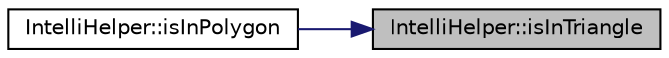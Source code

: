 digraph "IntelliHelper::isInTriangle"
{
 // LATEX_PDF_SIZE
  edge [fontname="Helvetica",fontsize="10",labelfontname="Helvetica",labelfontsize="10"];
  node [fontname="Helvetica",fontsize="10",shape=record];
  rankdir="RL";
  Node1 [label="IntelliHelper::isInTriangle",height=0.2,width=0.4,color="black", fillcolor="grey75", style="filled", fontcolor="black",tooltip="A function to check if a given point is in a triangle."];
  Node1 -> Node2 [dir="back",color="midnightblue",fontsize="10",style="solid",fontname="Helvetica"];
  Node2 [label="IntelliHelper::isInPolygon",height=0.2,width=0.4,color="black", fillcolor="white", style="filled",URL="$namespace_intelli_helper.html#a44d516b3e619e2a743e9c98dd75cf901",tooltip="A function to check if a point lies in a polygon by checking its spanning triangles."];
}
